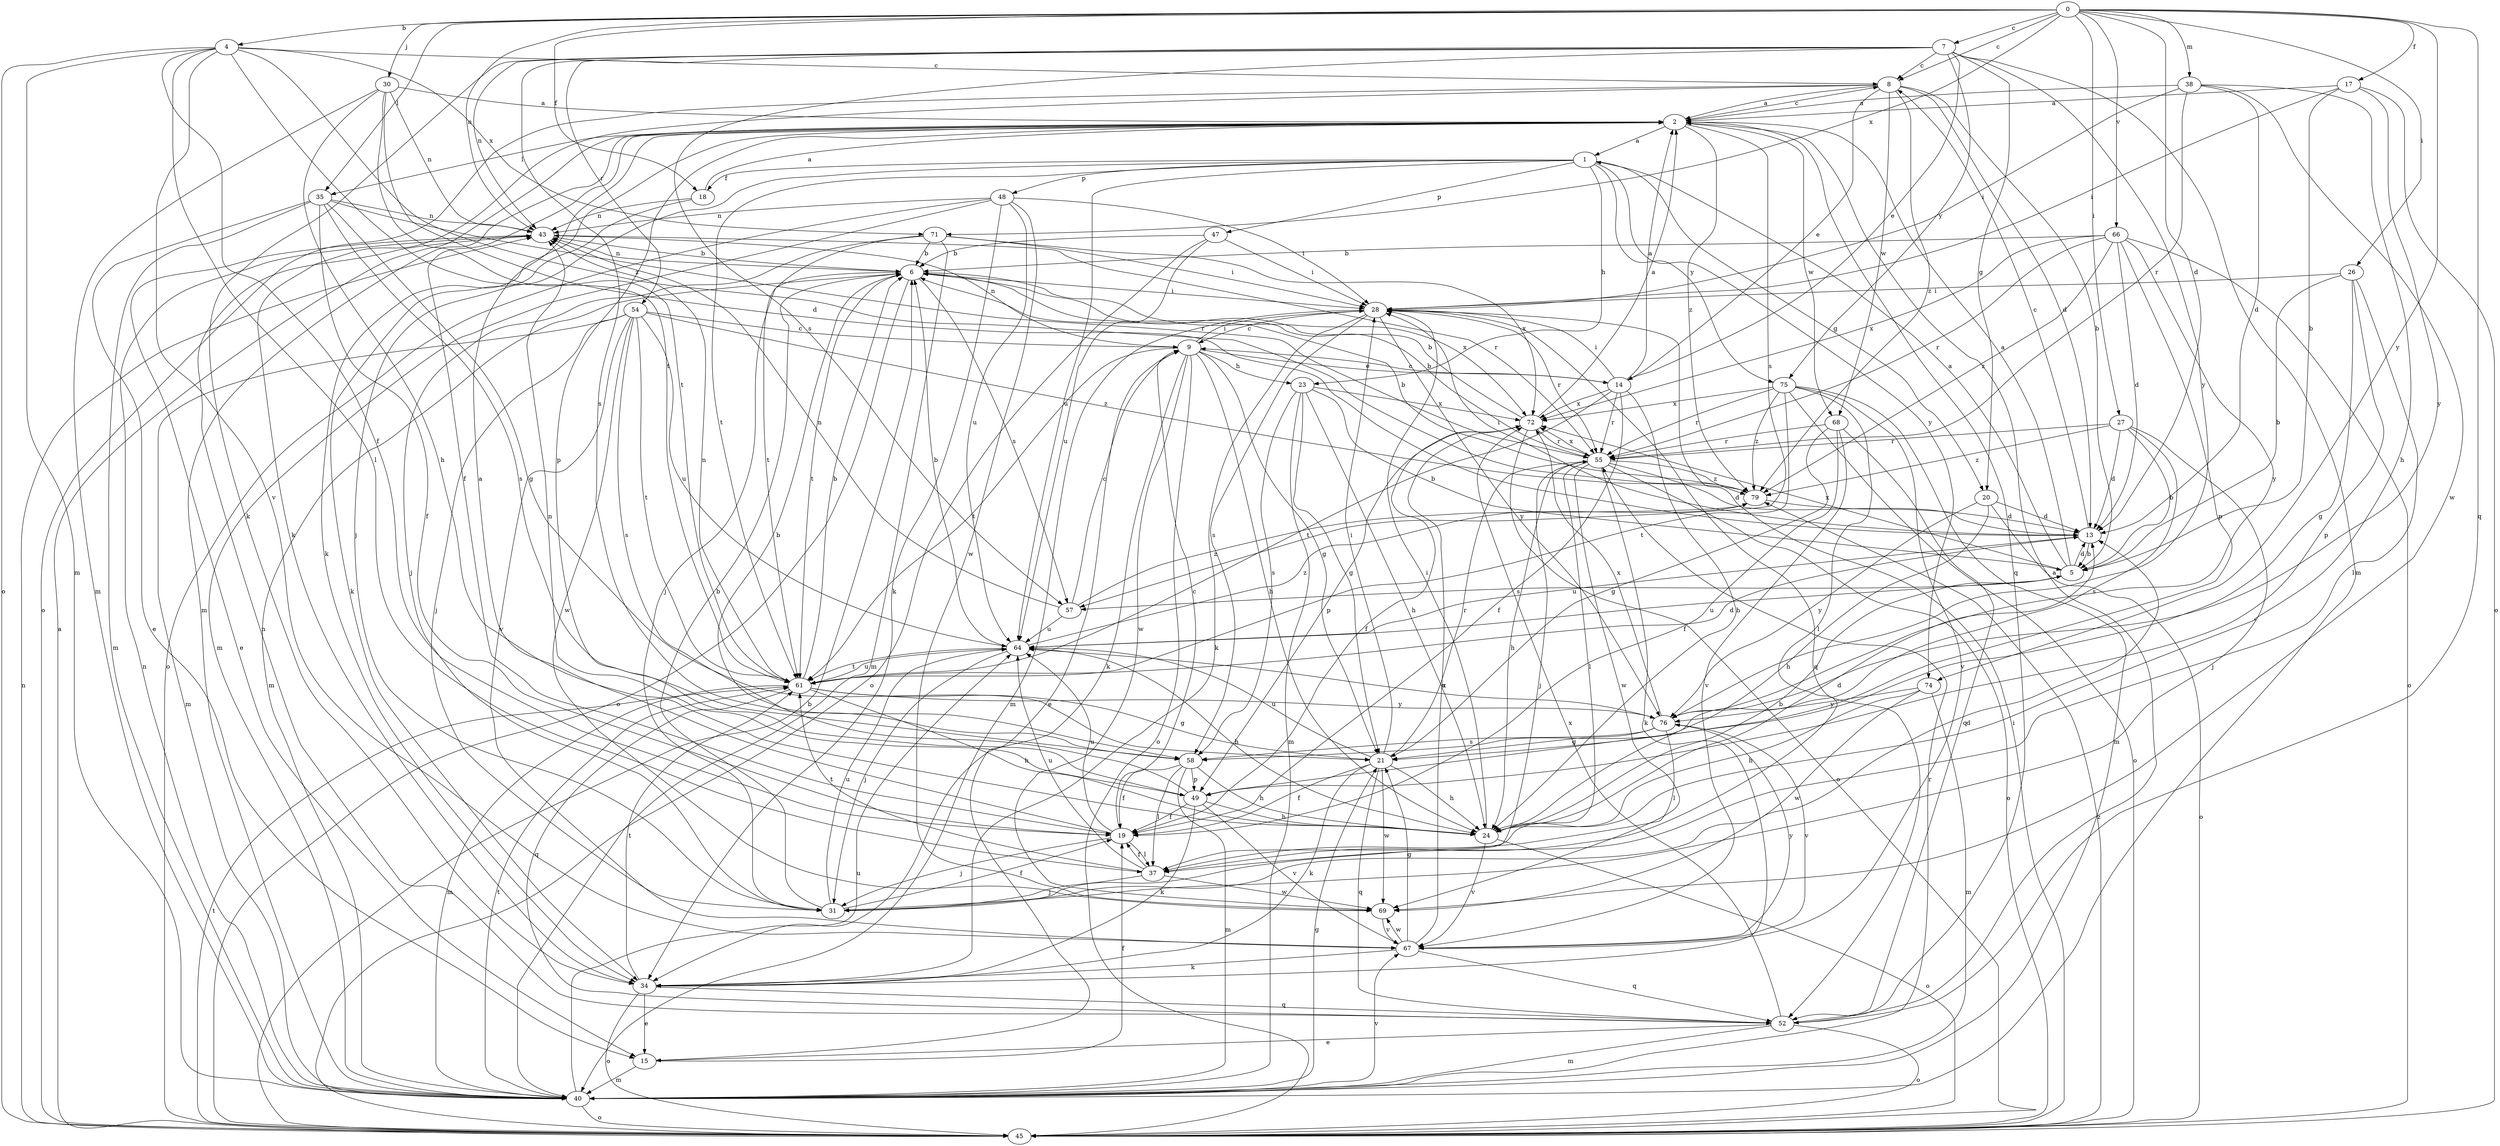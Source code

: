 strict digraph  {
0;
1;
2;
4;
5;
6;
7;
8;
9;
13;
14;
15;
17;
18;
19;
20;
21;
23;
24;
26;
27;
28;
30;
31;
34;
35;
37;
38;
40;
43;
45;
47;
48;
49;
52;
54;
55;
57;
58;
61;
64;
66;
67;
68;
69;
71;
72;
74;
75;
76;
79;
0 -> 4  [label=b];
0 -> 7  [label=c];
0 -> 8  [label=c];
0 -> 13  [label=d];
0 -> 17  [label=f];
0 -> 18  [label=f];
0 -> 26  [label=i];
0 -> 27  [label=i];
0 -> 30  [label=j];
0 -> 35  [label=l];
0 -> 38  [label=m];
0 -> 43  [label=n];
0 -> 52  [label=q];
0 -> 66  [label=v];
0 -> 71  [label=x];
0 -> 74  [label=y];
1 -> 18  [label=f];
1 -> 20  [label=g];
1 -> 23  [label=h];
1 -> 31  [label=j];
1 -> 47  [label=p];
1 -> 48  [label=p];
1 -> 61  [label=t];
1 -> 64  [label=u];
1 -> 74  [label=y];
1 -> 75  [label=y];
2 -> 1  [label=a];
2 -> 8  [label=c];
2 -> 19  [label=f];
2 -> 34  [label=k];
2 -> 35  [label=l];
2 -> 40  [label=m];
2 -> 49  [label=p];
2 -> 52  [label=q];
2 -> 57  [label=s];
2 -> 68  [label=w];
2 -> 79  [label=z];
4 -> 8  [label=c];
4 -> 19  [label=f];
4 -> 37  [label=l];
4 -> 40  [label=m];
4 -> 45  [label=o];
4 -> 61  [label=t];
4 -> 67  [label=v];
4 -> 71  [label=x];
4 -> 79  [label=z];
5 -> 1  [label=a];
5 -> 2  [label=a];
5 -> 13  [label=d];
5 -> 57  [label=s];
5 -> 64  [label=u];
5 -> 72  [label=x];
6 -> 28  [label=i];
6 -> 31  [label=j];
6 -> 40  [label=m];
6 -> 43  [label=n];
6 -> 45  [label=o];
6 -> 57  [label=s];
6 -> 61  [label=t];
6 -> 72  [label=x];
7 -> 8  [label=c];
7 -> 14  [label=e];
7 -> 20  [label=g];
7 -> 34  [label=k];
7 -> 40  [label=m];
7 -> 43  [label=n];
7 -> 54  [label=r];
7 -> 57  [label=s];
7 -> 58  [label=s];
7 -> 75  [label=y];
7 -> 76  [label=y];
8 -> 2  [label=a];
8 -> 5  [label=b];
8 -> 13  [label=d];
8 -> 14  [label=e];
8 -> 34  [label=k];
8 -> 45  [label=o];
8 -> 68  [label=w];
8 -> 79  [label=z];
9 -> 14  [label=e];
9 -> 15  [label=e];
9 -> 21  [label=g];
9 -> 23  [label=h];
9 -> 24  [label=h];
9 -> 28  [label=i];
9 -> 34  [label=k];
9 -> 43  [label=n];
9 -> 45  [label=o];
9 -> 61  [label=t];
9 -> 69  [label=w];
13 -> 5  [label=b];
13 -> 8  [label=c];
13 -> 28  [label=i];
13 -> 64  [label=u];
14 -> 2  [label=a];
14 -> 9  [label=c];
14 -> 19  [label=f];
14 -> 24  [label=h];
14 -> 28  [label=i];
14 -> 55  [label=r];
14 -> 61  [label=t];
14 -> 72  [label=x];
15 -> 19  [label=f];
15 -> 40  [label=m];
17 -> 2  [label=a];
17 -> 5  [label=b];
17 -> 28  [label=i];
17 -> 45  [label=o];
17 -> 76  [label=y];
18 -> 2  [label=a];
18 -> 34  [label=k];
18 -> 43  [label=n];
19 -> 2  [label=a];
19 -> 9  [label=c];
19 -> 31  [label=j];
19 -> 37  [label=l];
19 -> 64  [label=u];
20 -> 13  [label=d];
20 -> 24  [label=h];
20 -> 45  [label=o];
20 -> 76  [label=y];
21 -> 19  [label=f];
21 -> 24  [label=h];
21 -> 28  [label=i];
21 -> 34  [label=k];
21 -> 52  [label=q];
21 -> 55  [label=r];
21 -> 64  [label=u];
21 -> 69  [label=w];
23 -> 5  [label=b];
23 -> 21  [label=g];
23 -> 24  [label=h];
23 -> 40  [label=m];
23 -> 58  [label=s];
23 -> 72  [label=x];
24 -> 5  [label=b];
24 -> 13  [label=d];
24 -> 28  [label=i];
24 -> 45  [label=o];
24 -> 67  [label=v];
26 -> 5  [label=b];
26 -> 21  [label=g];
26 -> 28  [label=i];
26 -> 37  [label=l];
26 -> 49  [label=p];
27 -> 5  [label=b];
27 -> 13  [label=d];
27 -> 31  [label=j];
27 -> 55  [label=r];
27 -> 58  [label=s];
27 -> 79  [label=z];
28 -> 9  [label=c];
28 -> 34  [label=k];
28 -> 40  [label=m];
28 -> 52  [label=q];
28 -> 55  [label=r];
28 -> 58  [label=s];
28 -> 76  [label=y];
30 -> 2  [label=a];
30 -> 13  [label=d];
30 -> 24  [label=h];
30 -> 40  [label=m];
30 -> 43  [label=n];
30 -> 61  [label=t];
31 -> 6  [label=b];
31 -> 13  [label=d];
31 -> 19  [label=f];
31 -> 64  [label=u];
34 -> 15  [label=e];
34 -> 45  [label=o];
34 -> 52  [label=q];
34 -> 61  [label=t];
35 -> 15  [label=e];
35 -> 19  [label=f];
35 -> 21  [label=g];
35 -> 40  [label=m];
35 -> 43  [label=n];
35 -> 55  [label=r];
35 -> 58  [label=s];
37 -> 19  [label=f];
37 -> 31  [label=j];
37 -> 61  [label=t];
37 -> 64  [label=u];
37 -> 69  [label=w];
38 -> 2  [label=a];
38 -> 13  [label=d];
38 -> 24  [label=h];
38 -> 28  [label=i];
38 -> 55  [label=r];
38 -> 69  [label=w];
40 -> 21  [label=g];
40 -> 43  [label=n];
40 -> 45  [label=o];
40 -> 55  [label=r];
40 -> 61  [label=t];
40 -> 64  [label=u];
40 -> 67  [label=v];
43 -> 6  [label=b];
43 -> 15  [label=e];
43 -> 55  [label=r];
45 -> 2  [label=a];
45 -> 6  [label=b];
45 -> 28  [label=i];
45 -> 43  [label=n];
45 -> 61  [label=t];
45 -> 79  [label=z];
47 -> 6  [label=b];
47 -> 28  [label=i];
47 -> 45  [label=o];
47 -> 64  [label=u];
48 -> 28  [label=i];
48 -> 34  [label=k];
48 -> 40  [label=m];
48 -> 43  [label=n];
48 -> 45  [label=o];
48 -> 64  [label=u];
48 -> 69  [label=w];
49 -> 6  [label=b];
49 -> 19  [label=f];
49 -> 24  [label=h];
49 -> 34  [label=k];
49 -> 43  [label=n];
49 -> 67  [label=v];
52 -> 2  [label=a];
52 -> 15  [label=e];
52 -> 40  [label=m];
52 -> 43  [label=n];
52 -> 45  [label=o];
52 -> 72  [label=x];
54 -> 9  [label=c];
54 -> 31  [label=j];
54 -> 40  [label=m];
54 -> 58  [label=s];
54 -> 61  [label=t];
54 -> 64  [label=u];
54 -> 67  [label=v];
54 -> 69  [label=w];
54 -> 79  [label=z];
55 -> 6  [label=b];
55 -> 13  [label=d];
55 -> 24  [label=h];
55 -> 31  [label=j];
55 -> 34  [label=k];
55 -> 37  [label=l];
55 -> 45  [label=o];
55 -> 69  [label=w];
55 -> 72  [label=x];
55 -> 79  [label=z];
57 -> 9  [label=c];
57 -> 43  [label=n];
57 -> 64  [label=u];
57 -> 79  [label=z];
58 -> 19  [label=f];
58 -> 24  [label=h];
58 -> 37  [label=l];
58 -> 40  [label=m];
58 -> 49  [label=p];
61 -> 6  [label=b];
61 -> 13  [label=d];
61 -> 21  [label=g];
61 -> 24  [label=h];
61 -> 40  [label=m];
61 -> 43  [label=n];
61 -> 52  [label=q];
61 -> 64  [label=u];
61 -> 76  [label=y];
64 -> 6  [label=b];
64 -> 24  [label=h];
64 -> 31  [label=j];
64 -> 61  [label=t];
64 -> 79  [label=z];
66 -> 6  [label=b];
66 -> 13  [label=d];
66 -> 45  [label=o];
66 -> 49  [label=p];
66 -> 55  [label=r];
66 -> 72  [label=x];
66 -> 76  [label=y];
66 -> 79  [label=z];
67 -> 21  [label=g];
67 -> 34  [label=k];
67 -> 52  [label=q];
67 -> 69  [label=w];
67 -> 72  [label=x];
67 -> 76  [label=y];
68 -> 19  [label=f];
68 -> 21  [label=g];
68 -> 52  [label=q];
68 -> 55  [label=r];
68 -> 67  [label=v];
69 -> 67  [label=v];
71 -> 6  [label=b];
71 -> 28  [label=i];
71 -> 31  [label=j];
71 -> 40  [label=m];
71 -> 61  [label=t];
71 -> 72  [label=x];
72 -> 2  [label=a];
72 -> 6  [label=b];
72 -> 19  [label=f];
72 -> 45  [label=o];
72 -> 49  [label=p];
72 -> 55  [label=r];
74 -> 24  [label=h];
74 -> 40  [label=m];
74 -> 69  [label=w];
74 -> 76  [label=y];
75 -> 37  [label=l];
75 -> 40  [label=m];
75 -> 45  [label=o];
75 -> 55  [label=r];
75 -> 61  [label=t];
75 -> 67  [label=v];
75 -> 72  [label=x];
75 -> 79  [label=z];
76 -> 21  [label=g];
76 -> 37  [label=l];
76 -> 58  [label=s];
76 -> 64  [label=u];
76 -> 67  [label=v];
76 -> 72  [label=x];
79 -> 6  [label=b];
79 -> 13  [label=d];
}
